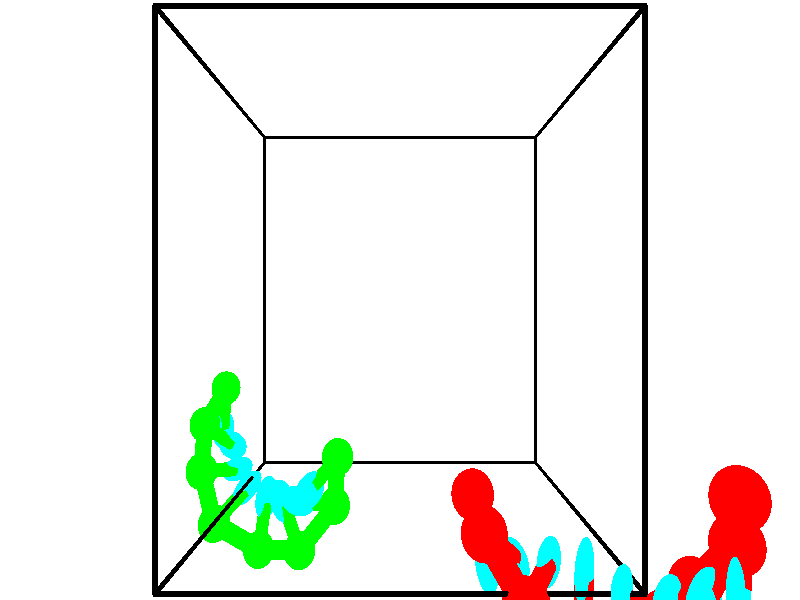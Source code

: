 // switches for output
#declare DRAW_BASES = 1; // possible values are 0, 1; only relevant for DNA ribbons
#declare DRAW_BASES_TYPE = 3; // possible values are 1, 2, 3; only relevant for DNA ribbons
#declare DRAW_FOG = 0; // set to 1 to enable fog

#include "colors.inc"

#include "transforms.inc"
background { rgb <1, 1, 1>}

#default {
   normal{
       ripples 0.25
       frequency 0.20
       turbulence 0.2
       lambda 5
   }
	finish {
		phong 0.1
		phong_size 40.
	}
}

// original window dimensions: 1024x640


// camera settings

camera {
	sky <-0, 1, 0>
	up <-0, 1, 0>
	right 1.6 * <1, 0, 0>
	location <2.5, 2.5, 11.1562>
	look_at <2.5, 2.5, 2.5>
	direction <0, 0, -8.6562>
	angle 67.0682
}


# declare cpy_camera_pos = <2.5, 2.5, 11.1562>;
# if (DRAW_FOG = 1)
fog {
	fog_type 2
	up vnormalize(cpy_camera_pos)
	color rgbt<1,1,1,0.3>
	distance 1e-5
	fog_alt 3e-3
	fog_offset 4
}
# end


// LIGHTS

# declare lum = 6;
global_settings {
	ambient_light rgb lum * <0.05, 0.05, 0.05>
	max_trace_level 15
}# declare cpy_direct_light_amount = 0.25;
light_source
{	1000 * <-1, -1, 1>,
	rgb lum * cpy_direct_light_amount
	parallel
}

light_source
{	1000 * <1, 1, -1>,
	rgb lum * cpy_direct_light_amount
	parallel
}

// strand 0

// nucleotide -1

// particle -1
sphere {
	<3.358960, 0.583968, 4.016036> 0.250000
	pigment { color rgbt <1,0,0,0> }
	no_shadow
}
cylinder {
	<3.454016, 0.195534, 4.025169>,  <3.511049, -0.037527, 4.030650>, 0.100000
	pigment { color rgbt <1,0,0,0> }
	no_shadow
}
cylinder {
	<3.454016, 0.195534, 4.025169>,  <3.358960, 0.583968, 4.016036>, 0.100000
	pigment { color rgbt <1,0,0,0> }
	no_shadow
}

// particle -1
sphere {
	<3.454016, 0.195534, 4.025169> 0.100000
	pigment { color rgbt <1,0,0,0> }
	no_shadow
}
sphere {
	0, 1
	scale<0.080000,0.200000,0.300000>
	matrix <0.747316, 0.197795, 0.634347,
		-0.620522, -0.133680, 0.772711,
		0.237638, -0.971085, 0.022835,
		3.525307, -0.095792, 4.032020>
	pigment { color rgbt <0,1,1,0> }
	no_shadow
}
cylinder {
	<3.407151, 0.400998, 4.655652>,  <3.358960, 0.583968, 4.016036>, 0.130000
	pigment { color rgbt <1,0,0,0> }
	no_shadow
}

// nucleotide -1

// particle -1
sphere {
	<3.407151, 0.400998, 4.655652> 0.250000
	pigment { color rgbt <1,0,0,0> }
	no_shadow
}
cylinder {
	<3.645876, 0.181414, 4.421572>,  <3.789111, 0.049663, 4.281124>, 0.100000
	pigment { color rgbt <1,0,0,0> }
	no_shadow
}
cylinder {
	<3.645876, 0.181414, 4.421572>,  <3.407151, 0.400998, 4.655652>, 0.100000
	pigment { color rgbt <1,0,0,0> }
	no_shadow
}

// particle -1
sphere {
	<3.645876, 0.181414, 4.421572> 0.100000
	pigment { color rgbt <1,0,0,0> }
	no_shadow
}
sphere {
	0, 1
	scale<0.080000,0.200000,0.300000>
	matrix <0.800011, 0.351094, 0.486534,
		-0.061628, -0.758535, 0.648711,
		0.596812, -0.548960, -0.585199,
		3.824919, 0.016726, 4.246012>
	pigment { color rgbt <0,1,1,0> }
	no_shadow
}
cylinder {
	<3.799531, -0.124525, 4.956711>,  <3.407151, 0.400998, 4.655652>, 0.130000
	pigment { color rgbt <1,0,0,0> }
	no_shadow
}

// nucleotide -1

// particle -1
sphere {
	<3.799531, -0.124525, 4.956711> 0.250000
	pigment { color rgbt <1,0,0,0> }
	no_shadow
}
cylinder {
	<4.011297, -0.021065, 4.633522>,  <4.138357, 0.041012, 4.439609>, 0.100000
	pigment { color rgbt <1,0,0,0> }
	no_shadow
}
cylinder {
	<4.011297, -0.021065, 4.633522>,  <3.799531, -0.124525, 4.956711>, 0.100000
	pigment { color rgbt <1,0,0,0> }
	no_shadow
}

// particle -1
sphere {
	<4.011297, -0.021065, 4.633522> 0.100000
	pigment { color rgbt <1,0,0,0> }
	no_shadow
}
sphere {
	0, 1
	scale<0.080000,0.200000,0.300000>
	matrix <0.786016, 0.208809, 0.581875,
		0.319215, -0.943132, -0.092758,
		0.529416, 0.258653, -0.807971,
		4.170122, 0.056531, 4.391130>
	pigment { color rgbt <0,1,1,0> }
	no_shadow
}
cylinder {
	<4.414180, -0.604678, 4.783930>,  <3.799531, -0.124525, 4.956711>, 0.130000
	pigment { color rgbt <1,0,0,0> }
	no_shadow
}

// nucleotide -1

// particle -1
sphere {
	<4.414180, -0.604678, 4.783930> 0.250000
	pigment { color rgbt <1,0,0,0> }
	no_shadow
}
cylinder {
	<4.441223, -0.206390, 4.758720>,  <4.457449, 0.032582, 4.743595>, 0.100000
	pigment { color rgbt <1,0,0,0> }
	no_shadow
}
cylinder {
	<4.441223, -0.206390, 4.758720>,  <4.414180, -0.604678, 4.783930>, 0.100000
	pigment { color rgbt <1,0,0,0> }
	no_shadow
}

// particle -1
sphere {
	<4.441223, -0.206390, 4.758720> 0.100000
	pigment { color rgbt <1,0,0,0> }
	no_shadow
}
sphere {
	0, 1
	scale<0.080000,0.200000,0.300000>
	matrix <0.797717, -0.016009, 0.602819,
		0.599230, -0.091031, -0.795385,
		0.067609, 0.995719, -0.063024,
		4.461506, 0.092325, 4.739813>
	pigment { color rgbt <0,1,1,0> }
	no_shadow
}
cylinder {
	<5.038526, -0.437414, 4.539708>,  <4.414180, -0.604678, 4.783930>, 0.130000
	pigment { color rgbt <1,0,0,0> }
	no_shadow
}

// nucleotide -1

// particle -1
sphere {
	<5.038526, -0.437414, 4.539708> 0.250000
	pigment { color rgbt <1,0,0,0> }
	no_shadow
}
cylinder {
	<4.884232, -0.171780, 4.795895>,  <4.791655, -0.012399, 4.949606>, 0.100000
	pigment { color rgbt <1,0,0,0> }
	no_shadow
}
cylinder {
	<4.884232, -0.171780, 4.795895>,  <5.038526, -0.437414, 4.539708>, 0.100000
	pigment { color rgbt <1,0,0,0> }
	no_shadow
}

// particle -1
sphere {
	<4.884232, -0.171780, 4.795895> 0.100000
	pigment { color rgbt <1,0,0,0> }
	no_shadow
}
sphere {
	0, 1
	scale<0.080000,0.200000,0.300000>
	matrix <0.765087, -0.157707, 0.624316,
		0.515606, 0.730833, -0.447250,
		-0.385737, 0.664087, 0.640466,
		4.768511, 0.027446, 4.988034>
	pigment { color rgbt <0,1,1,0> }
	no_shadow
}
cylinder {
	<5.617490, -0.030032, 4.747631>,  <5.038526, -0.437414, 4.539708>, 0.130000
	pigment { color rgbt <1,0,0,0> }
	no_shadow
}

// nucleotide -1

// particle -1
sphere {
	<5.617490, -0.030032, 4.747631> 0.250000
	pigment { color rgbt <1,0,0,0> }
	no_shadow
}
cylinder {
	<5.335085, 0.016706, 5.027029>,  <5.165642, 0.044749, 5.194668>, 0.100000
	pigment { color rgbt <1,0,0,0> }
	no_shadow
}
cylinder {
	<5.335085, 0.016706, 5.027029>,  <5.617490, -0.030032, 4.747631>, 0.100000
	pigment { color rgbt <1,0,0,0> }
	no_shadow
}

// particle -1
sphere {
	<5.335085, 0.016706, 5.027029> 0.100000
	pigment { color rgbt <1,0,0,0> }
	no_shadow
}
sphere {
	0, 1
	scale<0.080000,0.200000,0.300000>
	matrix <0.698957, -0.043864, 0.713817,
		0.114045, 0.992181, -0.050701,
		-0.706012, 0.116845, 0.698494,
		5.123281, 0.051760, 5.236578>
	pigment { color rgbt <0,1,1,0> }
	no_shadow
}
cylinder {
	<5.796670, 0.504089, 5.247426>,  <5.617490, -0.030032, 4.747631>, 0.130000
	pigment { color rgbt <1,0,0,0> }
	no_shadow
}

// nucleotide -1

// particle -1
sphere {
	<5.796670, 0.504089, 5.247426> 0.250000
	pigment { color rgbt <1,0,0,0> }
	no_shadow
}
cylinder {
	<5.503841, 0.337564, 5.463114>,  <5.328145, 0.237650, 5.592526>, 0.100000
	pigment { color rgbt <1,0,0,0> }
	no_shadow
}
cylinder {
	<5.503841, 0.337564, 5.463114>,  <5.796670, 0.504089, 5.247426>, 0.100000
	pigment { color rgbt <1,0,0,0> }
	no_shadow
}

// particle -1
sphere {
	<5.503841, 0.337564, 5.463114> 0.100000
	pigment { color rgbt <1,0,0,0> }
	no_shadow
}
sphere {
	0, 1
	scale<0.080000,0.200000,0.300000>
	matrix <0.540382, 0.127086, 0.831767,
		-0.414800, 0.900297, 0.131931,
		-0.732071, -0.416310, 0.539220,
		5.284220, 0.212671, 5.624880>
	pigment { color rgbt <0,1,1,0> }
	no_shadow
}
cylinder {
	<5.577859, 0.995838, 5.681622>,  <5.796670, 0.504089, 5.247426>, 0.130000
	pigment { color rgbt <1,0,0,0> }
	no_shadow
}

// nucleotide -1

// particle -1
sphere {
	<5.577859, 0.995838, 5.681622> 0.250000
	pigment { color rgbt <1,0,0,0> }
	no_shadow
}
cylinder {
	<5.490803, 0.633785, 5.827702>,  <5.438569, 0.416554, 5.915349>, 0.100000
	pigment { color rgbt <1,0,0,0> }
	no_shadow
}
cylinder {
	<5.490803, 0.633785, 5.827702>,  <5.577859, 0.995838, 5.681622>, 0.100000
	pigment { color rgbt <1,0,0,0> }
	no_shadow
}

// particle -1
sphere {
	<5.490803, 0.633785, 5.827702> 0.100000
	pigment { color rgbt <1,0,0,0> }
	no_shadow
}
sphere {
	0, 1
	scale<0.080000,0.200000,0.300000>
	matrix <0.708306, 0.110961, 0.697130,
		-0.671517, 0.410396, 0.616960,
		-0.217641, -0.905131, 0.365199,
		5.425510, 0.362246, 5.937261>
	pigment { color rgbt <0,1,1,0> }
	no_shadow
}
// strand 1

// nucleotide -1

// particle -1
sphere {
	<1.499117, 0.400277, 1.474384> 0.250000
	pigment { color rgbt <0,1,0,0> }
	no_shadow
}
cylinder {
	<1.285599, 0.218527, 1.759651>,  <1.157488, 0.109477, 1.930811>, 0.100000
	pigment { color rgbt <0,1,0,0> }
	no_shadow
}
cylinder {
	<1.285599, 0.218527, 1.759651>,  <1.499117, 0.400277, 1.474384>, 0.100000
	pigment { color rgbt <0,1,0,0> }
	no_shadow
}

// particle -1
sphere {
	<1.285599, 0.218527, 1.759651> 0.100000
	pigment { color rgbt <0,1,0,0> }
	no_shadow
}
sphere {
	0, 1
	scale<0.080000,0.200000,0.300000>
	matrix <-0.629863, -0.349073, -0.693845,
		0.564213, -0.819568, -0.099861,
		-0.533795, -0.454375, 0.713167,
		1.125460, 0.082214, 1.973601>
	pigment { color rgbt <0,1,1,0> }
	no_shadow
}
cylinder {
	<1.427076, -0.320038, 1.232052>,  <1.499117, 0.400277, 1.474384>, 0.130000
	pigment { color rgbt <0,1,0,0> }
	no_shadow
}

// nucleotide -1

// particle -1
sphere {
	<1.427076, -0.320038, 1.232052> 0.250000
	pigment { color rgbt <0,1,0,0> }
	no_shadow
}
cylinder {
	<1.127445, -0.213992, 1.474901>,  <0.947667, -0.150365, 1.620610>, 0.100000
	pigment { color rgbt <0,1,0,0> }
	no_shadow
}
cylinder {
	<1.127445, -0.213992, 1.474901>,  <1.427076, -0.320038, 1.232052>, 0.100000
	pigment { color rgbt <0,1,0,0> }
	no_shadow
}

// particle -1
sphere {
	<1.127445, -0.213992, 1.474901> 0.100000
	pigment { color rgbt <0,1,0,0> }
	no_shadow
}
sphere {
	0, 1
	scale<0.080000,0.200000,0.300000>
	matrix <-0.652315, -0.455107, -0.606105,
		0.115620, -0.850055, 0.513848,
		-0.749078, 0.265113, 0.607123,
		0.902722, -0.134458, 1.657038>
	pigment { color rgbt <0,1,1,0> }
	no_shadow
}
cylinder {
	<0.891490, -0.840965, 1.487737>,  <1.427076, -0.320038, 1.232052>, 0.130000
	pigment { color rgbt <0,1,0,0> }
	no_shadow
}

// nucleotide -1

// particle -1
sphere {
	<0.891490, -0.840965, 1.487737> 0.250000
	pigment { color rgbt <0,1,0,0> }
	no_shadow
}
cylinder {
	<0.728390, -0.477785, 1.449024>,  <0.630530, -0.259877, 1.425797>, 0.100000
	pigment { color rgbt <0,1,0,0> }
	no_shadow
}
cylinder {
	<0.728390, -0.477785, 1.449024>,  <0.891490, -0.840965, 1.487737>, 0.100000
	pigment { color rgbt <0,1,0,0> }
	no_shadow
}

// particle -1
sphere {
	<0.728390, -0.477785, 1.449024> 0.100000
	pigment { color rgbt <0,1,0,0> }
	no_shadow
}
sphere {
	0, 1
	scale<0.080000,0.200000,0.300000>
	matrix <-0.486494, -0.305720, -0.818449,
		-0.772699, -0.286638, 0.566369,
		-0.407750, 0.907950, -0.096782,
		0.606065, -0.205400, 1.419990>
	pigment { color rgbt <0,1,1,0> }
	no_shadow
}
cylinder {
	<0.173838, -0.925658, 1.215670>,  <0.891490, -0.840965, 1.487737>, 0.130000
	pigment { color rgbt <0,1,0,0> }
	no_shadow
}

// nucleotide -1

// particle -1
sphere {
	<0.173838, -0.925658, 1.215670> 0.250000
	pigment { color rgbt <0,1,0,0> }
	no_shadow
}
cylinder {
	<0.235504, -0.533679, 1.165178>,  <0.272504, -0.298491, 1.134883>, 0.100000
	pigment { color rgbt <0,1,0,0> }
	no_shadow
}
cylinder {
	<0.235504, -0.533679, 1.165178>,  <0.173838, -0.925658, 1.215670>, 0.100000
	pigment { color rgbt <0,1,0,0> }
	no_shadow
}

// particle -1
sphere {
	<0.235504, -0.533679, 1.165178> 0.100000
	pigment { color rgbt <0,1,0,0> }
	no_shadow
}
sphere {
	0, 1
	scale<0.080000,0.200000,0.300000>
	matrix <-0.699611, 0.018052, -0.714296,
		-0.697695, 0.198431, 0.688365,
		0.154165, 0.979949, -0.126230,
		0.281754, -0.239694, 1.127309>
	pigment { color rgbt <0,1,1,0> }
	no_shadow
}
cylinder {
	<-0.528450, -0.534180, 1.325197>,  <0.173838, -0.925658, 1.215670>, 0.130000
	pigment { color rgbt <0,1,0,0> }
	no_shadow
}

// nucleotide -1

// particle -1
sphere {
	<-0.528450, -0.534180, 1.325197> 0.250000
	pigment { color rgbt <0,1,0,0> }
	no_shadow
}
cylinder {
	<-0.275826, -0.315324, 1.105463>,  <-0.124251, -0.184010, 0.973623>, 0.100000
	pigment { color rgbt <0,1,0,0> }
	no_shadow
}
cylinder {
	<-0.275826, -0.315324, 1.105463>,  <-0.528450, -0.534180, 1.325197>, 0.100000
	pigment { color rgbt <0,1,0,0> }
	no_shadow
}

// particle -1
sphere {
	<-0.275826, -0.315324, 1.105463> 0.100000
	pigment { color rgbt <0,1,0,0> }
	no_shadow
}
sphere {
	0, 1
	scale<0.080000,0.200000,0.300000>
	matrix <-0.741384, 0.218832, -0.634399,
		-0.226893, 0.807930, 0.543846,
		0.631561, 0.547140, -0.549335,
		-0.086357, -0.151182, 0.940662>
	pigment { color rgbt <0,1,1,0> }
	no_shadow
}
cylinder {
	<-0.761946, 0.156029, 1.231163>,  <-0.528450, -0.534180, 1.325197>, 0.130000
	pigment { color rgbt <0,1,0,0> }
	no_shadow
}

// nucleotide -1

// particle -1
sphere {
	<-0.761946, 0.156029, 1.231163> 0.250000
	pigment { color rgbt <0,1,0,0> }
	no_shadow
}
cylinder {
	<-0.506443, 0.101768, 0.928221>,  <-0.353141, 0.069212, 0.746455>, 0.100000
	pigment { color rgbt <0,1,0,0> }
	no_shadow
}
cylinder {
	<-0.506443, 0.101768, 0.928221>,  <-0.761946, 0.156029, 1.231163>, 0.100000
	pigment { color rgbt <0,1,0,0> }
	no_shadow
}

// particle -1
sphere {
	<-0.506443, 0.101768, 0.928221> 0.100000
	pigment { color rgbt <0,1,0,0> }
	no_shadow
}
sphere {
	0, 1
	scale<0.080000,0.200000,0.300000>
	matrix <-0.650289, 0.430926, -0.625641,
		0.411234, 0.892133, 0.187044,
		0.638757, -0.135652, -0.757356,
		-0.314816, 0.061073, 0.701014>
	pigment { color rgbt <0,1,1,0> }
	no_shadow
}
cylinder {
	<-0.829428, 0.725968, 0.850363>,  <-0.761946, 0.156029, 1.231163>, 0.130000
	pigment { color rgbt <0,1,0,0> }
	no_shadow
}

// nucleotide -1

// particle -1
sphere {
	<-0.829428, 0.725968, 0.850363> 0.250000
	pigment { color rgbt <0,1,0,0> }
	no_shadow
}
cylinder {
	<-0.630520, 0.503728, 0.583820>,  <-0.511175, 0.370385, 0.423895>, 0.100000
	pigment { color rgbt <0,1,0,0> }
	no_shadow
}
cylinder {
	<-0.630520, 0.503728, 0.583820>,  <-0.829428, 0.725968, 0.850363>, 0.100000
	pigment { color rgbt <0,1,0,0> }
	no_shadow
}

// particle -1
sphere {
	<-0.630520, 0.503728, 0.583820> 0.100000
	pigment { color rgbt <0,1,0,0> }
	no_shadow
}
sphere {
	0, 1
	scale<0.080000,0.200000,0.300000>
	matrix <-0.593081, 0.342884, -0.728482,
		0.633227, 0.757456, -0.159009,
		0.497271, -0.555599, -0.666356,
		-0.481339, 0.337049, 0.383913>
	pigment { color rgbt <0,1,1,0> }
	no_shadow
}
cylinder {
	<-0.624834, 1.180422, 0.309836>,  <-0.829428, 0.725968, 0.850363>, 0.130000
	pigment { color rgbt <0,1,0,0> }
	no_shadow
}

// nucleotide -1

// particle -1
sphere {
	<-0.624834, 1.180422, 0.309836> 0.250000
	pigment { color rgbt <0,1,0,0> }
	no_shadow
}
cylinder {
	<-0.680763, 0.800954, 0.196365>,  <-0.714321, 0.573273, 0.128283>, 0.100000
	pigment { color rgbt <0,1,0,0> }
	no_shadow
}
cylinder {
	<-0.680763, 0.800954, 0.196365>,  <-0.624834, 1.180422, 0.309836>, 0.100000
	pigment { color rgbt <0,1,0,0> }
	no_shadow
}

// particle -1
sphere {
	<-0.680763, 0.800954, 0.196365> 0.100000
	pigment { color rgbt <0,1,0,0> }
	no_shadow
}
sphere {
	0, 1
	scale<0.080000,0.200000,0.300000>
	matrix <-0.653170, 0.303686, -0.693645,
		0.744190, 0.088302, -0.662105,
		-0.139822, -0.948671, -0.283677,
		-0.722710, 0.516352, 0.111262>
	pigment { color rgbt <0,1,1,0> }
	no_shadow
}
// box output
cylinder {
	<0.000000, 0.000000, 0.000000>,  <5.000000, 0.000000, 0.000000>, 0.025000
	pigment { color rgbt <0,0,0,0> }
	no_shadow
}
cylinder {
	<0.000000, 0.000000, 0.000000>,  <0.000000, 5.000000, 0.000000>, 0.025000
	pigment { color rgbt <0,0,0,0> }
	no_shadow
}
cylinder {
	<0.000000, 0.000000, 0.000000>,  <0.000000, 0.000000, 5.000000>, 0.025000
	pigment { color rgbt <0,0,0,0> }
	no_shadow
}
cylinder {
	<5.000000, 5.000000, 5.000000>,  <0.000000, 5.000000, 5.000000>, 0.025000
	pigment { color rgbt <0,0,0,0> }
	no_shadow
}
cylinder {
	<5.000000, 5.000000, 5.000000>,  <5.000000, 0.000000, 5.000000>, 0.025000
	pigment { color rgbt <0,0,0,0> }
	no_shadow
}
cylinder {
	<5.000000, 5.000000, 5.000000>,  <5.000000, 5.000000, 0.000000>, 0.025000
	pigment { color rgbt <0,0,0,0> }
	no_shadow
}
cylinder {
	<0.000000, 0.000000, 5.000000>,  <0.000000, 5.000000, 5.000000>, 0.025000
	pigment { color rgbt <0,0,0,0> }
	no_shadow
}
cylinder {
	<0.000000, 0.000000, 5.000000>,  <5.000000, 0.000000, 5.000000>, 0.025000
	pigment { color rgbt <0,0,0,0> }
	no_shadow
}
cylinder {
	<5.000000, 5.000000, 0.000000>,  <0.000000, 5.000000, 0.000000>, 0.025000
	pigment { color rgbt <0,0,0,0> }
	no_shadow
}
cylinder {
	<5.000000, 5.000000, 0.000000>,  <5.000000, 0.000000, 0.000000>, 0.025000
	pigment { color rgbt <0,0,0,0> }
	no_shadow
}
cylinder {
	<5.000000, 0.000000, 5.000000>,  <5.000000, 0.000000, 0.000000>, 0.025000
	pigment { color rgbt <0,0,0,0> }
	no_shadow
}
cylinder {
	<0.000000, 5.000000, 0.000000>,  <0.000000, 5.000000, 5.000000>, 0.025000
	pigment { color rgbt <0,0,0,0> }
	no_shadow
}
// end of box output
